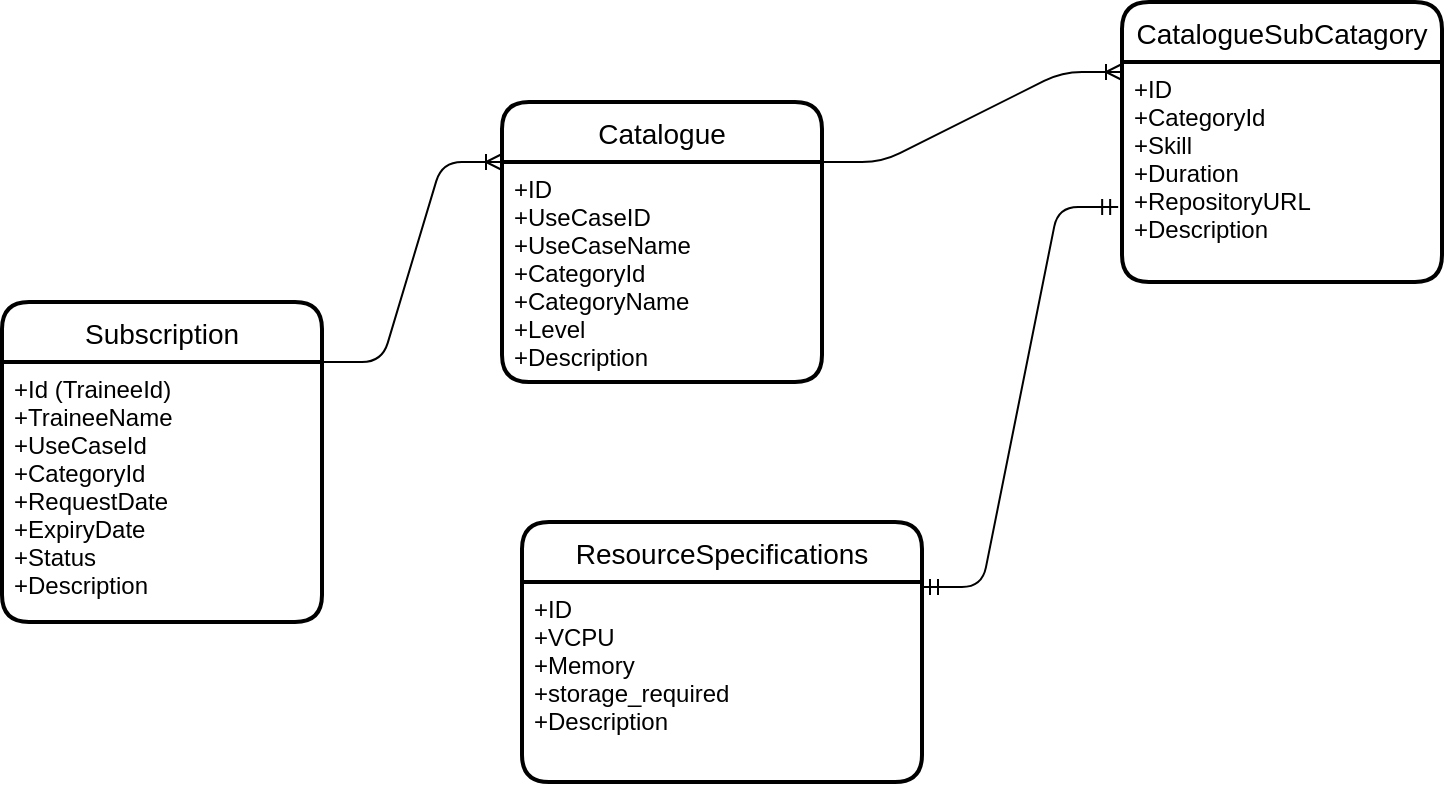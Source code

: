 <mxfile version="13.7.6" type="github" pages="2">
  <diagram id="gsMrObz3b9oR-D44nO-9" name="Page-1">
    <mxGraphModel dx="782" dy="1520" grid="1" gridSize="10" guides="1" tooltips="1" connect="1" arrows="1" fold="1" page="1" pageScale="1" pageWidth="850" pageHeight="1100" math="0" shadow="0">
      <root>
        <mxCell id="0" />
        <mxCell id="1" parent="0" />
        <mxCell id="1NBpaKQcDpMzkzBOT2tJ-1" value="Catalogue" style="swimlane;childLayout=stackLayout;horizontal=1;startSize=30;horizontalStack=0;rounded=1;fontSize=14;fontStyle=0;strokeWidth=2;resizeParent=0;resizeLast=1;shadow=0;dashed=0;align=center;" parent="1" vertex="1">
          <mxGeometry x="280" y="40" width="160" height="140" as="geometry">
            <mxRectangle x="280" y="40" width="100" height="30" as="alternateBounds" />
          </mxGeometry>
        </mxCell>
        <mxCell id="1NBpaKQcDpMzkzBOT2tJ-2" value="+ID&#xa;+UseCaseID&#xa;+UseCaseName&#xa;+CategoryId&#xa;+CategoryName&#xa;+Level&#xa;+Description" style="align=left;strokeColor=none;fillColor=none;spacingLeft=4;fontSize=12;verticalAlign=top;resizable=0;rotatable=0;part=1;" parent="1NBpaKQcDpMzkzBOT2tJ-1" vertex="1">
          <mxGeometry y="30" width="160" height="110" as="geometry" />
        </mxCell>
        <mxCell id="1NBpaKQcDpMzkzBOT2tJ-29" value="" style="edgeStyle=entityRelationEdgeStyle;fontSize=12;html=1;endArrow=ERoneToMany;entryX=0;entryY=0.25;entryDx=0;entryDy=0;" parent="1" target="1NBpaKQcDpMzkzBOT2tJ-6" edge="1">
          <mxGeometry width="100" height="100" relative="1" as="geometry">
            <mxPoint x="440" y="70" as="sourcePoint" />
            <mxPoint x="570" y="40" as="targetPoint" />
          </mxGeometry>
        </mxCell>
        <mxCell id="1NBpaKQcDpMzkzBOT2tJ-31" value="" style="edgeStyle=entityRelationEdgeStyle;fontSize=12;html=1;endArrow=ERmandOne;startArrow=ERmandOne;entryX=-0.012;entryY=0.659;entryDx=0;entryDy=0;entryPerimeter=0;exitX=1;exitY=0.25;exitDx=0;exitDy=0;" parent="1" source="1NBpaKQcDpMzkzBOT2tJ-8" target="1NBpaKQcDpMzkzBOT2tJ-7" edge="1">
          <mxGeometry width="100" height="100" relative="1" as="geometry">
            <mxPoint x="630" y="220" as="sourcePoint" />
            <mxPoint x="730" y="120" as="targetPoint" />
          </mxGeometry>
        </mxCell>
        <mxCell id="1NBpaKQcDpMzkzBOT2tJ-6" value="CatalogueSubCatagory" style="swimlane;childLayout=stackLayout;horizontal=1;startSize=30;horizontalStack=0;rounded=1;fontSize=14;fontStyle=0;strokeWidth=2;resizeParent=0;resizeLast=1;shadow=0;dashed=0;align=center;" parent="1" vertex="1">
          <mxGeometry x="590" y="-10" width="160" height="140" as="geometry">
            <mxRectangle x="340" y="130" width="110" height="30" as="alternateBounds" />
          </mxGeometry>
        </mxCell>
        <mxCell id="1NBpaKQcDpMzkzBOT2tJ-7" value="+ID&#xa;+CategoryId&#xa;+Skill&#xa;+Duration&#xa;+RepositoryURL&#xa;+Description" style="align=left;strokeColor=none;fillColor=none;spacingLeft=4;fontSize=12;verticalAlign=top;resizable=0;rotatable=0;part=1;" parent="1NBpaKQcDpMzkzBOT2tJ-6" vertex="1">
          <mxGeometry y="30" width="160" height="110" as="geometry" />
        </mxCell>
        <mxCell id="1NBpaKQcDpMzkzBOT2tJ-8" value="ResourceSpecifications" style="swimlane;childLayout=stackLayout;horizontal=1;startSize=30;horizontalStack=0;rounded=1;fontSize=14;fontStyle=0;strokeWidth=2;resizeParent=0;resizeLast=1;shadow=0;dashed=0;align=center;" parent="1" vertex="1">
          <mxGeometry x="290" y="250" width="200" height="130" as="geometry">
            <mxRectangle x="520" y="280" width="110" height="30" as="alternateBounds" />
          </mxGeometry>
        </mxCell>
        <mxCell id="1NBpaKQcDpMzkzBOT2tJ-9" value="+ID&#xa;+VCPU&#xa;+Memory&#xa;+storage_required &#xa;+Description" style="align=left;strokeColor=none;fillColor=none;spacingLeft=4;fontSize=12;verticalAlign=top;resizable=0;rotatable=0;part=1;" parent="1NBpaKQcDpMzkzBOT2tJ-8" vertex="1">
          <mxGeometry y="30" width="200" height="100" as="geometry" />
        </mxCell>
        <mxCell id="1NBpaKQcDpMzkzBOT2tJ-25" value="Subscription" style="swimlane;childLayout=stackLayout;horizontal=1;startSize=30;horizontalStack=0;rounded=1;fontSize=14;fontStyle=0;strokeWidth=2;resizeParent=0;resizeLast=1;shadow=0;dashed=0;align=center;" parent="1" vertex="1">
          <mxGeometry x="30" y="140" width="160" height="160" as="geometry">
            <mxRectangle x="260" y="250" width="110" height="30" as="alternateBounds" />
          </mxGeometry>
        </mxCell>
        <mxCell id="1NBpaKQcDpMzkzBOT2tJ-26" value="+Id (TraineeId)&#xa;+TraineeName&#xa;+UseCaseId&#xa;+CategoryId&#xa;+RequestDate&#xa;+ExpiryDate&#xa;+Status&#xa;+Description" style="align=left;strokeColor=none;fillColor=none;spacingLeft=4;fontSize=12;verticalAlign=top;resizable=0;rotatable=0;part=1;" parent="1NBpaKQcDpMzkzBOT2tJ-25" vertex="1">
          <mxGeometry y="30" width="160" height="130" as="geometry" />
        </mxCell>
        <mxCell id="-JVgOhSvtWBvgApzP8Xh-8" value="" style="edgeStyle=entityRelationEdgeStyle;fontSize=12;html=1;endArrow=ERoneToMany;exitX=1;exitY=0;exitDx=0;exitDy=0;entryX=0;entryY=0;entryDx=0;entryDy=0;" parent="1" source="1NBpaKQcDpMzkzBOT2tJ-26" target="1NBpaKQcDpMzkzBOT2tJ-2" edge="1">
          <mxGeometry width="100" height="100" relative="1" as="geometry">
            <mxPoint x="140" y="460" as="sourcePoint" />
            <mxPoint x="240" y="360" as="targetPoint" />
          </mxGeometry>
        </mxCell>
      </root>
    </mxGraphModel>
  </diagram>
  <diagram id="ChBjoSI8oVSRADilh0x_" name="Page-2">
    <mxGraphModel dx="782" dy="435" grid="1" gridSize="10" guides="1" tooltips="1" connect="1" arrows="1" fold="1" page="1" pageScale="1" pageWidth="850" pageHeight="1100" math="0" shadow="0">
      <root>
        <mxCell id="VM02wD8HwVKw0IBPLu3j-0" />
        <mxCell id="VM02wD8HwVKw0IBPLu3j-1" parent="VM02wD8HwVKw0IBPLu3j-0" />
        <mxCell id="VM02wD8HwVKw0IBPLu3j-2" value="t_trainee" style="shape=table;startSize=30;container=1;collapsible=1;childLayout=tableLayout;fixedRows=1;rowLines=0;fontStyle=1;align=center;resizeLast=1;" vertex="1" parent="VM02wD8HwVKw0IBPLu3j-1">
          <mxGeometry x="90" y="80" width="180" height="270" as="geometry" />
        </mxCell>
        <mxCell id="VM02wD8HwVKw0IBPLu3j-3" value="" style="shape=partialRectangle;collapsible=0;dropTarget=0;pointerEvents=0;fillColor=none;top=0;left=0;bottom=1;right=0;points=[[0,0.5],[1,0.5]];portConstraint=eastwest;" vertex="1" parent="VM02wD8HwVKw0IBPLu3j-2">
          <mxGeometry y="30" width="180" height="30" as="geometry" />
        </mxCell>
        <mxCell id="VM02wD8HwVKw0IBPLu3j-4" value="PK" style="shape=partialRectangle;connectable=0;fillColor=none;top=0;left=0;bottom=0;right=0;fontStyle=1;overflow=hidden;" vertex="1" parent="VM02wD8HwVKw0IBPLu3j-3">
          <mxGeometry width="30" height="30" as="geometry" />
        </mxCell>
        <mxCell id="VM02wD8HwVKw0IBPLu3j-5" value="trainee_id" style="shape=partialRectangle;connectable=0;fillColor=none;top=0;left=0;bottom=0;right=0;align=left;spacingLeft=6;fontStyle=5;overflow=hidden;" vertex="1" parent="VM02wD8HwVKw0IBPLu3j-3">
          <mxGeometry x="30" width="150" height="30" as="geometry" />
        </mxCell>
        <mxCell id="VM02wD8HwVKw0IBPLu3j-6" value="" style="shape=partialRectangle;collapsible=0;dropTarget=0;pointerEvents=0;fillColor=none;top=0;left=0;bottom=0;right=0;points=[[0,0.5],[1,0.5]];portConstraint=eastwest;" vertex="1" parent="VM02wD8HwVKw0IBPLu3j-2">
          <mxGeometry y="60" width="180" height="30" as="geometry" />
        </mxCell>
        <mxCell id="VM02wD8HwVKw0IBPLu3j-7" value="FK1" style="shape=partialRectangle;connectable=0;fillColor=none;top=0;left=0;bottom=0;right=0;editable=1;overflow=hidden;" vertex="1" parent="VM02wD8HwVKw0IBPLu3j-6">
          <mxGeometry width="30" height="30" as="geometry" />
        </mxCell>
        <mxCell id="VM02wD8HwVKw0IBPLu3j-8" value="catalog_id" style="shape=partialRectangle;connectable=0;fillColor=none;top=0;left=0;bottom=0;right=0;align=left;spacingLeft=6;overflow=hidden;" vertex="1" parent="VM02wD8HwVKw0IBPLu3j-6">
          <mxGeometry x="30" width="150" height="30" as="geometry" />
        </mxCell>
        <mxCell id="VM02wD8HwVKw0IBPLu3j-9" value="" style="shape=partialRectangle;collapsible=0;dropTarget=0;pointerEvents=0;fillColor=none;top=0;left=0;bottom=0;right=0;points=[[0,0.5],[1,0.5]];portConstraint=eastwest;" vertex="1" parent="VM02wD8HwVKw0IBPLu3j-2">
          <mxGeometry y="90" width="180" height="30" as="geometry" />
        </mxCell>
        <mxCell id="VM02wD8HwVKw0IBPLu3j-10" value="FK2" style="shape=partialRectangle;connectable=0;fillColor=none;top=0;left=0;bottom=0;right=0;editable=1;overflow=hidden;" vertex="1" parent="VM02wD8HwVKw0IBPLu3j-9">
          <mxGeometry width="30" height="30" as="geometry" />
        </mxCell>
        <mxCell id="VM02wD8HwVKw0IBPLu3j-11" value="usecase_id" style="shape=partialRectangle;connectable=0;fillColor=none;top=0;left=0;bottom=0;right=0;align=left;spacingLeft=6;overflow=hidden;" vertex="1" parent="VM02wD8HwVKw0IBPLu3j-9">
          <mxGeometry x="30" width="150" height="30" as="geometry" />
        </mxCell>
        <mxCell id="VM02wD8HwVKw0IBPLu3j-12" value="" style="shape=partialRectangle;collapsible=0;dropTarget=0;pointerEvents=0;fillColor=none;top=0;left=0;bottom=0;right=0;points=[[0,0.5],[1,0.5]];portConstraint=eastwest;" vertex="1" parent="VM02wD8HwVKw0IBPLu3j-2">
          <mxGeometry y="120" width="180" height="30" as="geometry" />
        </mxCell>
        <mxCell id="VM02wD8HwVKw0IBPLu3j-13" value="" style="shape=partialRectangle;connectable=0;fillColor=none;top=0;left=0;bottom=0;right=0;editable=1;overflow=hidden;" vertex="1" parent="VM02wD8HwVKw0IBPLu3j-12">
          <mxGeometry width="30" height="30" as="geometry" />
        </mxCell>
        <mxCell id="VM02wD8HwVKw0IBPLu3j-14" value="trainee_name" style="shape=partialRectangle;connectable=0;fillColor=none;top=0;left=0;bottom=0;right=0;align=left;spacingLeft=6;overflow=hidden;" vertex="1" parent="VM02wD8HwVKw0IBPLu3j-12">
          <mxGeometry x="30" width="150" height="30" as="geometry" />
        </mxCell>
        <mxCell id="Xi_lj68AMIetfWdwNEhA-0" value="req_date" style="shape=partialRectangle;connectable=0;fillColor=none;top=0;left=0;bottom=0;right=0;align=left;spacingLeft=6;overflow=hidden;" vertex="1" parent="VM02wD8HwVKw0IBPLu3j-1">
          <mxGeometry x="120" y="230" width="150" height="30" as="geometry" />
        </mxCell>
        <mxCell id="LwsAufOkzxHle25qYWzV-0" value="exp_date" style="shape=partialRectangle;connectable=0;fillColor=none;top=0;left=0;bottom=0;right=0;align=left;spacingLeft=6;overflow=hidden;" vertex="1" parent="VM02wD8HwVKw0IBPLu3j-1">
          <mxGeometry x="120" y="260" width="150" height="20" as="geometry" />
        </mxCell>
        <mxCell id="LwsAufOkzxHle25qYWzV-1" value="status" style="shape=partialRectangle;connectable=0;fillColor=none;top=0;left=0;bottom=0;right=0;align=left;spacingLeft=6;overflow=hidden;" vertex="1" parent="VM02wD8HwVKw0IBPLu3j-1">
          <mxGeometry x="120" y="290" width="150" height="20" as="geometry" />
        </mxCell>
        <mxCell id="Z3ffVUurUzzQDGyW30fT-2" value="description" style="shape=partialRectangle;connectable=0;fillColor=none;top=0;left=0;bottom=0;right=0;align=left;spacingLeft=6;overflow=hidden;" vertex="1" parent="VM02wD8HwVKw0IBPLu3j-1">
          <mxGeometry x="120" y="320" width="150" height="20" as="geometry" />
        </mxCell>
        <mxCell id="O19vsjWJNuQKpL7xQw-H-13" value="t_" style="shape=table;startSize=30;container=1;collapsible=1;childLayout=tableLayout;fixedRows=1;rowLines=0;fontStyle=1;align=center;resizeLast=1;" vertex="1" parent="VM02wD8HwVKw0IBPLu3j-1">
          <mxGeometry x="370" y="60" width="180" height="270" as="geometry" />
        </mxCell>
        <mxCell id="O19vsjWJNuQKpL7xQw-H-14" value="" style="shape=partialRectangle;collapsible=0;dropTarget=0;pointerEvents=0;fillColor=none;top=0;left=0;bottom=1;right=0;points=[[0,0.5],[1,0.5]];portConstraint=eastwest;" vertex="1" parent="O19vsjWJNuQKpL7xQw-H-13">
          <mxGeometry y="30" width="180" height="30" as="geometry" />
        </mxCell>
        <mxCell id="O19vsjWJNuQKpL7xQw-H-15" value="PK" style="shape=partialRectangle;connectable=0;fillColor=none;top=0;left=0;bottom=0;right=0;fontStyle=1;overflow=hidden;" vertex="1" parent="O19vsjWJNuQKpL7xQw-H-14">
          <mxGeometry width="30" height="30" as="geometry" />
        </mxCell>
        <mxCell id="O19vsjWJNuQKpL7xQw-H-16" value="trainee_id" style="shape=partialRectangle;connectable=0;fillColor=none;top=0;left=0;bottom=0;right=0;align=left;spacingLeft=6;fontStyle=5;overflow=hidden;" vertex="1" parent="O19vsjWJNuQKpL7xQw-H-14">
          <mxGeometry x="30" width="150" height="30" as="geometry" />
        </mxCell>
        <mxCell id="O19vsjWJNuQKpL7xQw-H-17" value="" style="shape=partialRectangle;collapsible=0;dropTarget=0;pointerEvents=0;fillColor=none;top=0;left=0;bottom=0;right=0;points=[[0,0.5],[1,0.5]];portConstraint=eastwest;" vertex="1" parent="O19vsjWJNuQKpL7xQw-H-13">
          <mxGeometry y="60" width="180" height="30" as="geometry" />
        </mxCell>
        <mxCell id="O19vsjWJNuQKpL7xQw-H-18" value="FK1" style="shape=partialRectangle;connectable=0;fillColor=none;top=0;left=0;bottom=0;right=0;editable=1;overflow=hidden;" vertex="1" parent="O19vsjWJNuQKpL7xQw-H-17">
          <mxGeometry width="30" height="30" as="geometry" />
        </mxCell>
        <mxCell id="O19vsjWJNuQKpL7xQw-H-19" value="catalog_id" style="shape=partialRectangle;connectable=0;fillColor=none;top=0;left=0;bottom=0;right=0;align=left;spacingLeft=6;overflow=hidden;" vertex="1" parent="O19vsjWJNuQKpL7xQw-H-17">
          <mxGeometry x="30" width="150" height="30" as="geometry" />
        </mxCell>
        <mxCell id="O19vsjWJNuQKpL7xQw-H-20" value="" style="shape=partialRectangle;collapsible=0;dropTarget=0;pointerEvents=0;fillColor=none;top=0;left=0;bottom=0;right=0;points=[[0,0.5],[1,0.5]];portConstraint=eastwest;" vertex="1" parent="O19vsjWJNuQKpL7xQw-H-13">
          <mxGeometry y="90" width="180" height="30" as="geometry" />
        </mxCell>
        <mxCell id="O19vsjWJNuQKpL7xQw-H-21" value="FK2" style="shape=partialRectangle;connectable=0;fillColor=none;top=0;left=0;bottom=0;right=0;editable=1;overflow=hidden;" vertex="1" parent="O19vsjWJNuQKpL7xQw-H-20">
          <mxGeometry width="30" height="30" as="geometry" />
        </mxCell>
        <mxCell id="O19vsjWJNuQKpL7xQw-H-22" value="usecase_id" style="shape=partialRectangle;connectable=0;fillColor=none;top=0;left=0;bottom=0;right=0;align=left;spacingLeft=6;overflow=hidden;" vertex="1" parent="O19vsjWJNuQKpL7xQw-H-20">
          <mxGeometry x="30" width="150" height="30" as="geometry" />
        </mxCell>
        <mxCell id="O19vsjWJNuQKpL7xQw-H-23" value="" style="shape=partialRectangle;collapsible=0;dropTarget=0;pointerEvents=0;fillColor=none;top=0;left=0;bottom=0;right=0;points=[[0,0.5],[1,0.5]];portConstraint=eastwest;" vertex="1" parent="O19vsjWJNuQKpL7xQw-H-13">
          <mxGeometry y="120" width="180" height="30" as="geometry" />
        </mxCell>
        <mxCell id="O19vsjWJNuQKpL7xQw-H-24" value="" style="shape=partialRectangle;connectable=0;fillColor=none;top=0;left=0;bottom=0;right=0;editable=1;overflow=hidden;" vertex="1" parent="O19vsjWJNuQKpL7xQw-H-23">
          <mxGeometry width="30" height="30" as="geometry" />
        </mxCell>
        <mxCell id="O19vsjWJNuQKpL7xQw-H-25" value="trainee_name" style="shape=partialRectangle;connectable=0;fillColor=none;top=0;left=0;bottom=0;right=0;align=left;spacingLeft=6;overflow=hidden;" vertex="1" parent="O19vsjWJNuQKpL7xQw-H-23">
          <mxGeometry x="30" width="150" height="30" as="geometry" />
        </mxCell>
      </root>
    </mxGraphModel>
  </diagram>
</mxfile>
